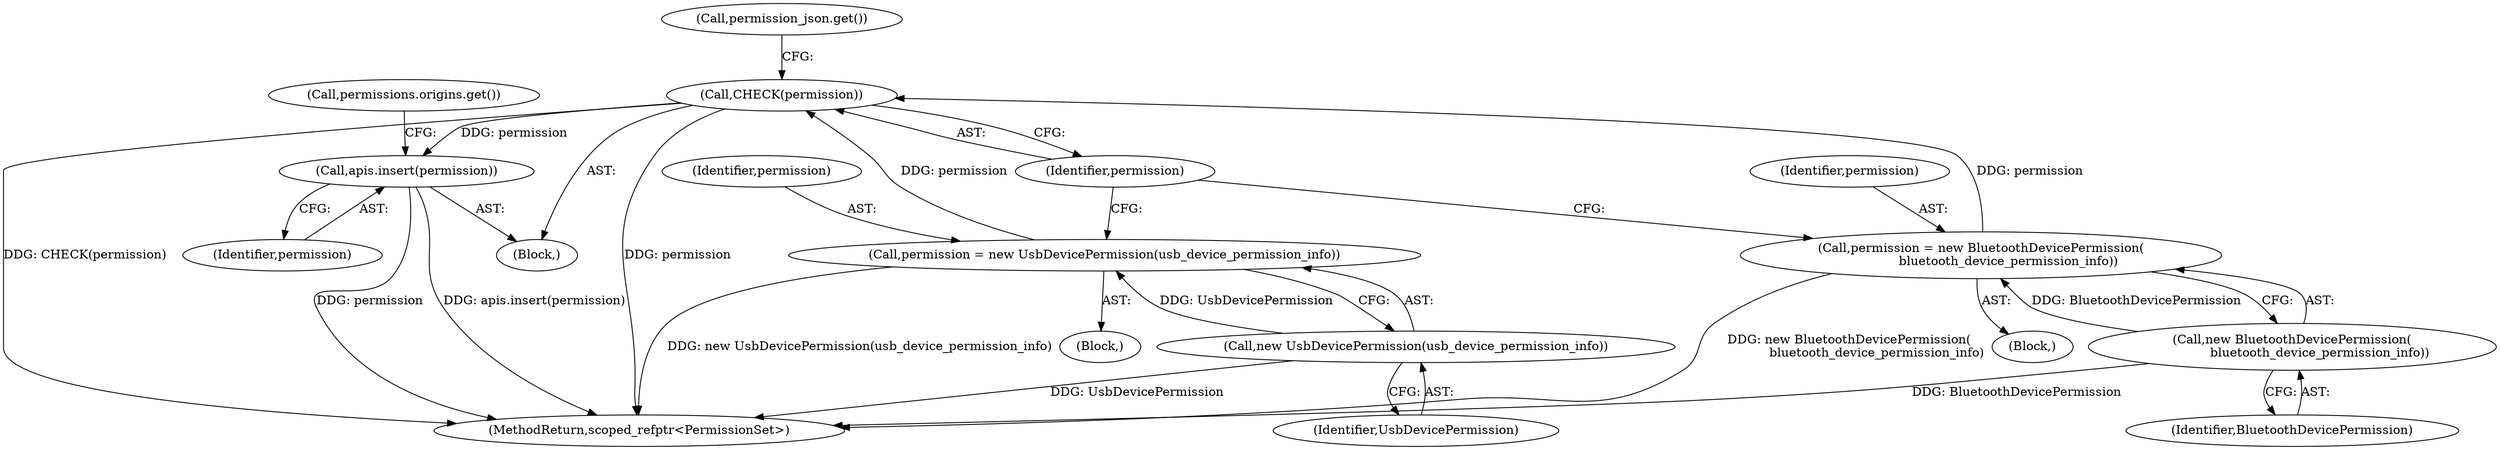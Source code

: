 digraph "0_Chrome_e21bdfb9c758ac411012ad84f83d26d3f7dd69fb_3@pointer" {
"1000214" [label="(Call,CHECK(permission))"];
"1000202" [label="(Call,permission = new UsbDevicePermission(usb_device_permission_info))"];
"1000204" [label="(Call,new UsbDevicePermission(usb_device_permission_info))"];
"1000192" [label="(Call,permission = new BluetoothDevicePermission(\n              bluetooth_device_permission_info))"];
"1000194" [label="(Call,new BluetoothDevicePermission(\n              bluetooth_device_permission_info))"];
"1000230" [label="(Call,apis.insert(permission))"];
"1000205" [label="(Identifier,UsbDevicePermission)"];
"1000193" [label="(Identifier,permission)"];
"1000203" [label="(Identifier,permission)"];
"1000195" [label="(Identifier,BluetoothDevicePermission)"];
"1000231" [label="(Identifier,permission)"];
"1000204" [label="(Call,new UsbDevicePermission(usb_device_permission_info))"];
"1000201" [label="(Block,)"];
"1000214" [label="(Call,CHECK(permission))"];
"1000194" [label="(Call,new BluetoothDevicePermission(\n              bluetooth_device_permission_info))"];
"1000257" [label="(Call,permissions.origins.get())"];
"1000191" [label="(Block,)"];
"1000230" [label="(Call,apis.insert(permission))"];
"1000309" [label="(MethodReturn,scoped_refptr<PermissionSet>)"];
"1000202" [label="(Call,permission = new UsbDevicePermission(usb_device_permission_info))"];
"1000219" [label="(Call,permission_json.get())"];
"1000192" [label="(Call,permission = new BluetoothDevicePermission(\n              bluetooth_device_permission_info))"];
"1000215" [label="(Identifier,permission)"];
"1000134" [label="(Block,)"];
"1000214" -> "1000134"  [label="AST: "];
"1000214" -> "1000215"  [label="CFG: "];
"1000215" -> "1000214"  [label="AST: "];
"1000219" -> "1000214"  [label="CFG: "];
"1000214" -> "1000309"  [label="DDG: CHECK(permission)"];
"1000214" -> "1000309"  [label="DDG: permission"];
"1000202" -> "1000214"  [label="DDG: permission"];
"1000192" -> "1000214"  [label="DDG: permission"];
"1000214" -> "1000230"  [label="DDG: permission"];
"1000202" -> "1000201"  [label="AST: "];
"1000202" -> "1000204"  [label="CFG: "];
"1000203" -> "1000202"  [label="AST: "];
"1000204" -> "1000202"  [label="AST: "];
"1000215" -> "1000202"  [label="CFG: "];
"1000202" -> "1000309"  [label="DDG: new UsbDevicePermission(usb_device_permission_info)"];
"1000204" -> "1000202"  [label="DDG: UsbDevicePermission"];
"1000204" -> "1000205"  [label="CFG: "];
"1000205" -> "1000204"  [label="AST: "];
"1000204" -> "1000309"  [label="DDG: UsbDevicePermission"];
"1000192" -> "1000191"  [label="AST: "];
"1000192" -> "1000194"  [label="CFG: "];
"1000193" -> "1000192"  [label="AST: "];
"1000194" -> "1000192"  [label="AST: "];
"1000215" -> "1000192"  [label="CFG: "];
"1000192" -> "1000309"  [label="DDG: new BluetoothDevicePermission(\n              bluetooth_device_permission_info)"];
"1000194" -> "1000192"  [label="DDG: BluetoothDevicePermission"];
"1000194" -> "1000195"  [label="CFG: "];
"1000195" -> "1000194"  [label="AST: "];
"1000194" -> "1000309"  [label="DDG: BluetoothDevicePermission"];
"1000230" -> "1000134"  [label="AST: "];
"1000230" -> "1000231"  [label="CFG: "];
"1000231" -> "1000230"  [label="AST: "];
"1000257" -> "1000230"  [label="CFG: "];
"1000230" -> "1000309"  [label="DDG: permission"];
"1000230" -> "1000309"  [label="DDG: apis.insert(permission)"];
}
